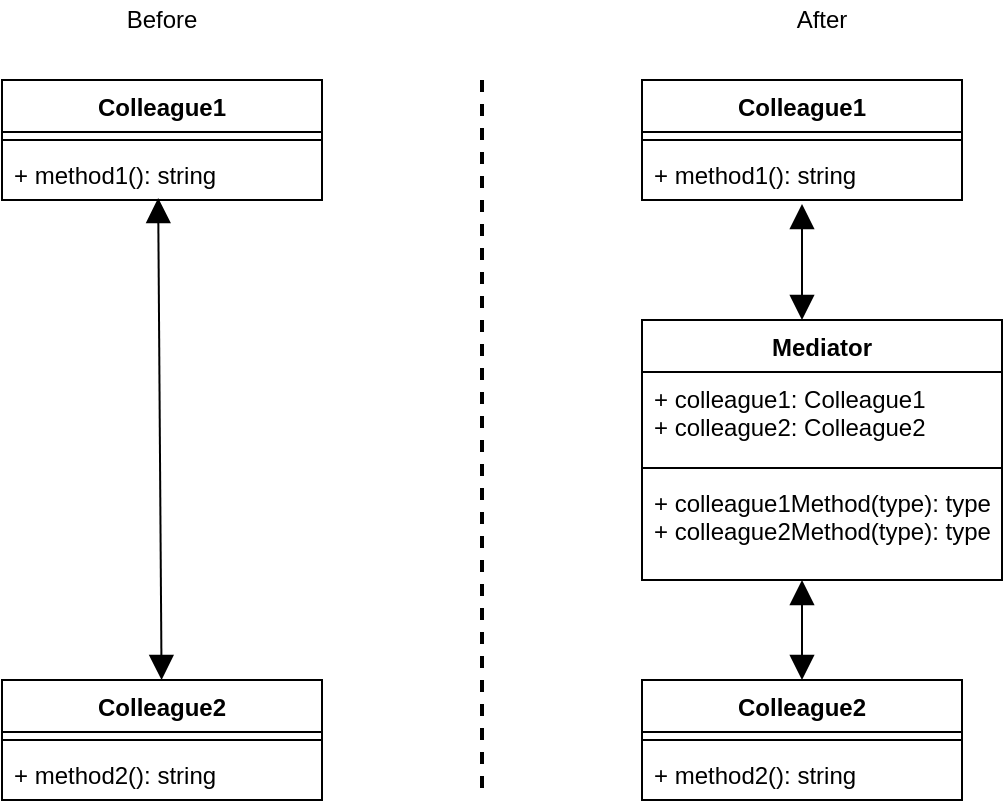 <mxfile version="14.8.4" type="device"><diagram id="nfoU5zl-Lrdo-RMUOea-" name="Page-1"><mxGraphModel dx="868" dy="450" grid="1" gridSize="10" guides="1" tooltips="1" connect="1" arrows="1" fold="1" page="1" pageScale="1" pageWidth="827" pageHeight="1169" math="0" shadow="0"><root><mxCell id="0"/><mxCell id="1" parent="0"/><mxCell id="KNQ9g4RiU9KFlqAzTkd_-1" value="Colleague1" style="swimlane;fontStyle=1;align=center;verticalAlign=top;childLayout=stackLayout;horizontal=1;startSize=26;horizontalStack=0;resizeParent=1;resizeParentMax=0;resizeLast=0;collapsible=1;marginBottom=0;" vertex="1" parent="1"><mxGeometry x="40" y="40" width="160" height="60" as="geometry"/></mxCell><mxCell id="KNQ9g4RiU9KFlqAzTkd_-3" value="" style="line;strokeWidth=1;fillColor=none;align=left;verticalAlign=middle;spacingTop=-1;spacingLeft=3;spacingRight=3;rotatable=0;labelPosition=right;points=[];portConstraint=eastwest;" vertex="1" parent="KNQ9g4RiU9KFlqAzTkd_-1"><mxGeometry y="26" width="160" height="8" as="geometry"/></mxCell><mxCell id="KNQ9g4RiU9KFlqAzTkd_-4" value="+ method1(): string" style="text;strokeColor=none;fillColor=none;align=left;verticalAlign=top;spacingLeft=4;spacingRight=4;overflow=hidden;rotatable=0;points=[[0,0.5],[1,0.5]];portConstraint=eastwest;" vertex="1" parent="KNQ9g4RiU9KFlqAzTkd_-1"><mxGeometry y="34" width="160" height="26" as="geometry"/></mxCell><mxCell id="KNQ9g4RiU9KFlqAzTkd_-5" value="Colleague2" style="swimlane;fontStyle=1;align=center;verticalAlign=top;childLayout=stackLayout;horizontal=1;startSize=26;horizontalStack=0;resizeParent=1;resizeParentMax=0;resizeLast=0;collapsible=1;marginBottom=0;" vertex="1" parent="1"><mxGeometry x="40" y="340" width="160" height="60" as="geometry"/></mxCell><mxCell id="KNQ9g4RiU9KFlqAzTkd_-6" value="" style="line;strokeWidth=1;fillColor=none;align=left;verticalAlign=middle;spacingTop=-1;spacingLeft=3;spacingRight=3;rotatable=0;labelPosition=right;points=[];portConstraint=eastwest;" vertex="1" parent="KNQ9g4RiU9KFlqAzTkd_-5"><mxGeometry y="26" width="160" height="8" as="geometry"/></mxCell><mxCell id="KNQ9g4RiU9KFlqAzTkd_-7" value="+ method2(): string" style="text;strokeColor=none;fillColor=none;align=left;verticalAlign=top;spacingLeft=4;spacingRight=4;overflow=hidden;rotatable=0;points=[[0,0.5],[1,0.5]];portConstraint=eastwest;" vertex="1" parent="KNQ9g4RiU9KFlqAzTkd_-5"><mxGeometry y="34" width="160" height="26" as="geometry"/></mxCell><mxCell id="KNQ9g4RiU9KFlqAzTkd_-8" value="" style="html=1;verticalAlign=bottom;startArrow=block;startFill=1;endArrow=block;startSize=10;exitX=0.488;exitY=0.962;exitDx=0;exitDy=0;exitPerimeter=0;endSize=10;" edge="1" parent="1" source="KNQ9g4RiU9KFlqAzTkd_-4" target="KNQ9g4RiU9KFlqAzTkd_-5"><mxGeometry width="60" relative="1" as="geometry"><mxPoint x="320" y="220" as="sourcePoint"/><mxPoint x="380" y="220" as="targetPoint"/></mxGeometry></mxCell><mxCell id="KNQ9g4RiU9KFlqAzTkd_-11" value="" style="html=1;verticalAlign=bottom;startArrow=none;startFill=0;endArrow=none;startSize=6;endSize=8;endFill=0;strokeWidth=2;dashed=1;" edge="1" parent="1"><mxGeometry width="80" relative="1" as="geometry"><mxPoint x="280" y="40" as="sourcePoint"/><mxPoint x="280" y="400" as="targetPoint"/></mxGeometry></mxCell><mxCell id="KNQ9g4RiU9KFlqAzTkd_-12" value="Colleague1" style="swimlane;fontStyle=1;align=center;verticalAlign=top;childLayout=stackLayout;horizontal=1;startSize=26;horizontalStack=0;resizeParent=1;resizeParentMax=0;resizeLast=0;collapsible=1;marginBottom=0;" vertex="1" parent="1"><mxGeometry x="360" y="40" width="160" height="60" as="geometry"/></mxCell><mxCell id="KNQ9g4RiU9KFlqAzTkd_-13" value="" style="line;strokeWidth=1;fillColor=none;align=left;verticalAlign=middle;spacingTop=-1;spacingLeft=3;spacingRight=3;rotatable=0;labelPosition=right;points=[];portConstraint=eastwest;" vertex="1" parent="KNQ9g4RiU9KFlqAzTkd_-12"><mxGeometry y="26" width="160" height="8" as="geometry"/></mxCell><mxCell id="KNQ9g4RiU9KFlqAzTkd_-14" value="+ method1(): string" style="text;strokeColor=none;fillColor=none;align=left;verticalAlign=top;spacingLeft=4;spacingRight=4;overflow=hidden;rotatable=0;points=[[0,0.5],[1,0.5]];portConstraint=eastwest;" vertex="1" parent="KNQ9g4RiU9KFlqAzTkd_-12"><mxGeometry y="34" width="160" height="26" as="geometry"/></mxCell><mxCell id="KNQ9g4RiU9KFlqAzTkd_-18" value="Colleague2" style="swimlane;fontStyle=1;align=center;verticalAlign=top;childLayout=stackLayout;horizontal=1;startSize=26;horizontalStack=0;resizeParent=1;resizeParentMax=0;resizeLast=0;collapsible=1;marginBottom=0;" vertex="1" parent="1"><mxGeometry x="360" y="340" width="160" height="60" as="geometry"/></mxCell><mxCell id="KNQ9g4RiU9KFlqAzTkd_-19" value="" style="line;strokeWidth=1;fillColor=none;align=left;verticalAlign=middle;spacingTop=-1;spacingLeft=3;spacingRight=3;rotatable=0;labelPosition=right;points=[];portConstraint=eastwest;" vertex="1" parent="KNQ9g4RiU9KFlqAzTkd_-18"><mxGeometry y="26" width="160" height="8" as="geometry"/></mxCell><mxCell id="KNQ9g4RiU9KFlqAzTkd_-20" value="+ method2(): string" style="text;strokeColor=none;fillColor=none;align=left;verticalAlign=top;spacingLeft=4;spacingRight=4;overflow=hidden;rotatable=0;points=[[0,0.5],[1,0.5]];portConstraint=eastwest;" vertex="1" parent="KNQ9g4RiU9KFlqAzTkd_-18"><mxGeometry y="34" width="160" height="26" as="geometry"/></mxCell><mxCell id="KNQ9g4RiU9KFlqAzTkd_-21" value="Mediator" style="swimlane;fontStyle=1;align=center;verticalAlign=top;childLayout=stackLayout;horizontal=1;startSize=26;horizontalStack=0;resizeParent=1;resizeParentMax=0;resizeLast=0;collapsible=1;marginBottom=0;" vertex="1" parent="1"><mxGeometry x="360" y="160" width="180" height="130" as="geometry"/></mxCell><mxCell id="KNQ9g4RiU9KFlqAzTkd_-22" value="+ colleague1: Colleague1&#10;+ colleague2: Colleague2" style="text;strokeColor=none;fillColor=none;align=left;verticalAlign=top;spacingLeft=4;spacingRight=4;overflow=hidden;rotatable=0;points=[[0,0.5],[1,0.5]];portConstraint=eastwest;" vertex="1" parent="KNQ9g4RiU9KFlqAzTkd_-21"><mxGeometry y="26" width="180" height="44" as="geometry"/></mxCell><mxCell id="KNQ9g4RiU9KFlqAzTkd_-23" value="" style="line;strokeWidth=1;fillColor=none;align=left;verticalAlign=middle;spacingTop=-1;spacingLeft=3;spacingRight=3;rotatable=0;labelPosition=right;points=[];portConstraint=eastwest;" vertex="1" parent="KNQ9g4RiU9KFlqAzTkd_-21"><mxGeometry y="70" width="180" height="8" as="geometry"/></mxCell><mxCell id="KNQ9g4RiU9KFlqAzTkd_-24" value="+ colleague1Method(type): type&#10;+ colleague2Method(type): type" style="text;strokeColor=none;fillColor=none;align=left;verticalAlign=top;spacingLeft=4;spacingRight=4;overflow=hidden;rotatable=0;points=[[0,0.5],[1,0.5]];portConstraint=eastwest;" vertex="1" parent="KNQ9g4RiU9KFlqAzTkd_-21"><mxGeometry y="78" width="180" height="52" as="geometry"/></mxCell><mxCell id="KNQ9g4RiU9KFlqAzTkd_-25" value="" style="html=1;verticalAlign=bottom;startArrow=block;startFill=1;endArrow=block;startSize=10;exitX=0.5;exitY=1.077;exitDx=0;exitDy=0;exitPerimeter=0;endSize=10;" edge="1" parent="1" source="KNQ9g4RiU9KFlqAzTkd_-14"><mxGeometry width="60" relative="1" as="geometry"><mxPoint x="128.08" y="109.012" as="sourcePoint"/><mxPoint x="440" y="160" as="targetPoint"/></mxGeometry></mxCell><mxCell id="KNQ9g4RiU9KFlqAzTkd_-26" value="" style="html=1;verticalAlign=bottom;startArrow=block;startFill=1;endArrow=block;startSize=10;endSize=10;entryX=0.5;entryY=0;entryDx=0;entryDy=0;" edge="1" parent="1" target="KNQ9g4RiU9KFlqAzTkd_-18"><mxGeometry width="60" relative="1" as="geometry"><mxPoint x="440" y="290" as="sourcePoint"/><mxPoint x="139.787" y="360" as="targetPoint"/></mxGeometry></mxCell><mxCell id="KNQ9g4RiU9KFlqAzTkd_-27" value="Before" style="text;html=1;strokeColor=none;fillColor=none;align=center;verticalAlign=middle;whiteSpace=wrap;rounded=0;" vertex="1" parent="1"><mxGeometry x="80" width="80" height="20" as="geometry"/></mxCell><mxCell id="KNQ9g4RiU9KFlqAzTkd_-28" value="After" style="text;html=1;strokeColor=none;fillColor=none;align=center;verticalAlign=middle;whiteSpace=wrap;rounded=0;" vertex="1" parent="1"><mxGeometry x="400" width="100" height="20" as="geometry"/></mxCell></root></mxGraphModel></diagram></mxfile>